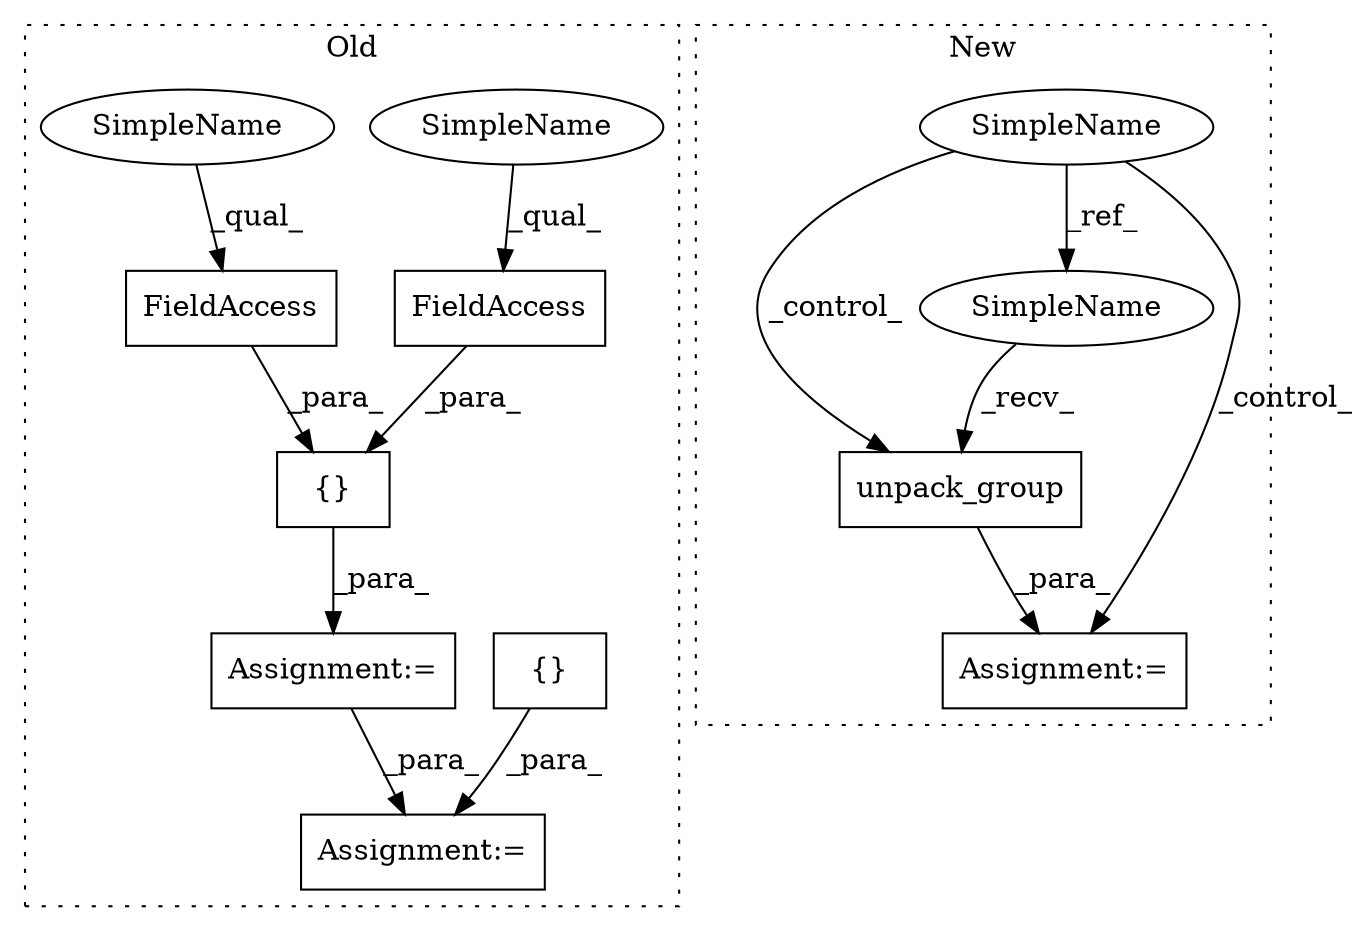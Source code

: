 digraph G {
subgraph cluster0 {
1 [label="{}" a="4" s="8535,8581" l="1,1" shape="box"];
4 [label="FieldAccess" a="22" s="8536" l="22" shape="box"];
5 [label="FieldAccess" a="22" s="8559" l="22" shape="box"];
6 [label="Assignment:=" a="7" s="8988" l="2" shape="box"];
8 [label="{}" a="4" s="8651,8675" l="1,1" shape="box"];
9 [label="Assignment:=" a="7" s="8524" l="2" shape="box"];
11 [label="SimpleName" a="42" s="8536" l="11" shape="ellipse"];
12 [label="SimpleName" a="42" s="8559" l="11" shape="ellipse"];
label = "Old";
style="dotted";
}
subgraph cluster1 {
2 [label="unpack_group" a="32" s="9680" l="14" shape="box"];
3 [label="SimpleName" a="42" s="9619" l="11" shape="ellipse"];
7 [label="Assignment:=" a="7" s="9666" l="2" shape="box"];
10 [label="SimpleName" a="42" s="9668" l="11" shape="ellipse"];
label = "New";
style="dotted";
}
1 -> 9 [label="_para_"];
2 -> 7 [label="_para_"];
3 -> 2 [label="_control_"];
3 -> 10 [label="_ref_"];
3 -> 7 [label="_control_"];
4 -> 1 [label="_para_"];
5 -> 1 [label="_para_"];
8 -> 6 [label="_para_"];
9 -> 6 [label="_para_"];
10 -> 2 [label="_recv_"];
11 -> 4 [label="_qual_"];
12 -> 5 [label="_qual_"];
}